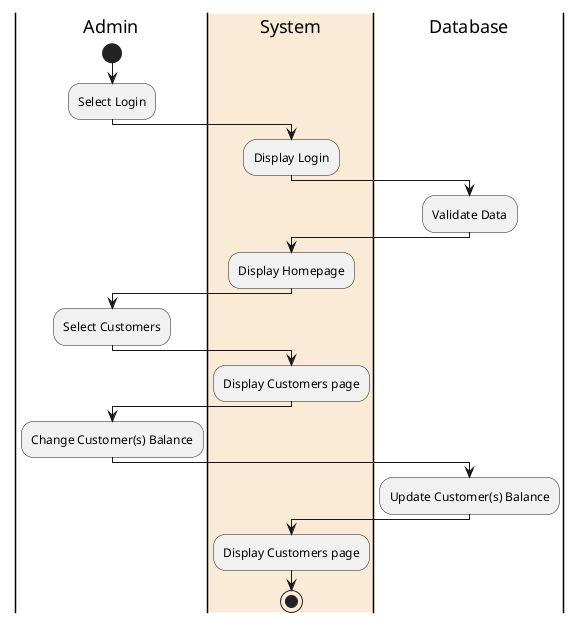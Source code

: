 @startuml

|Admin|
start
:Select Login;

|#AntiqueWhite|System|
:Display Login;

|Database|
:Validate Data;

|System|
:Display Homepage;

|Admin|
:Select Customers;

|System|
:Display Customers page;

|Admin|
:Change Customer(s) Balance;

|Database|
:Update Customer(s) Balance;

|System|
:Display Customers page;
stop

@enduml
